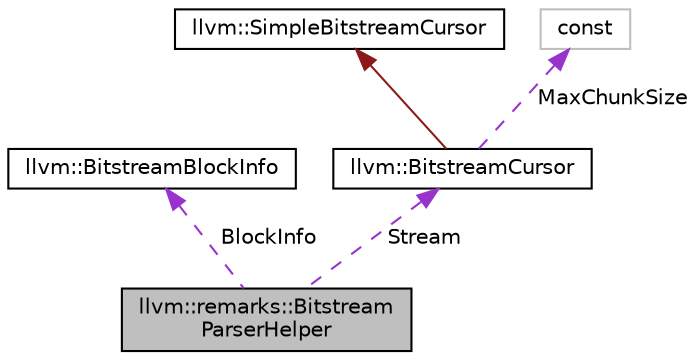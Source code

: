 digraph "llvm::remarks::BitstreamParserHelper"
{
 // LATEX_PDF_SIZE
  bgcolor="transparent";
  edge [fontname="Helvetica",fontsize="10",labelfontname="Helvetica",labelfontsize="10"];
  node [fontname="Helvetica",fontsize="10",shape=record];
  Node1 [label="llvm::remarks::Bitstream\lParserHelper",height=0.2,width=0.4,color="black", fillcolor="grey75", style="filled", fontcolor="black",tooltip="Helper to parse any bitstream remark container."];
  Node2 -> Node1 [dir="back",color="darkorchid3",fontsize="10",style="dashed",label=" BlockInfo" ,fontname="Helvetica"];
  Node2 [label="llvm::BitstreamBlockInfo",height=0.2,width=0.4,color="black",URL="$classllvm_1_1BitstreamBlockInfo.html",tooltip="This class maintains the abbreviations read from a block info block."];
  Node3 -> Node1 [dir="back",color="darkorchid3",fontsize="10",style="dashed",label=" Stream" ,fontname="Helvetica"];
  Node3 [label="llvm::BitstreamCursor",height=0.2,width=0.4,color="black",URL="$classllvm_1_1BitstreamCursor.html",tooltip="This represents a position within a bitcode file, implemented on top of a SimpleBitstreamCursor."];
  Node4 -> Node3 [dir="back",color="firebrick4",fontsize="10",style="solid",fontname="Helvetica"];
  Node4 [label="llvm::SimpleBitstreamCursor",height=0.2,width=0.4,color="black",URL="$classllvm_1_1SimpleBitstreamCursor.html",tooltip="This represents a position within a bitstream."];
  Node5 -> Node3 [dir="back",color="darkorchid3",fontsize="10",style="dashed",label=" MaxChunkSize" ,fontname="Helvetica"];
  Node5 [label="const",height=0.2,width=0.4,color="grey75",tooltip=" "];
}
